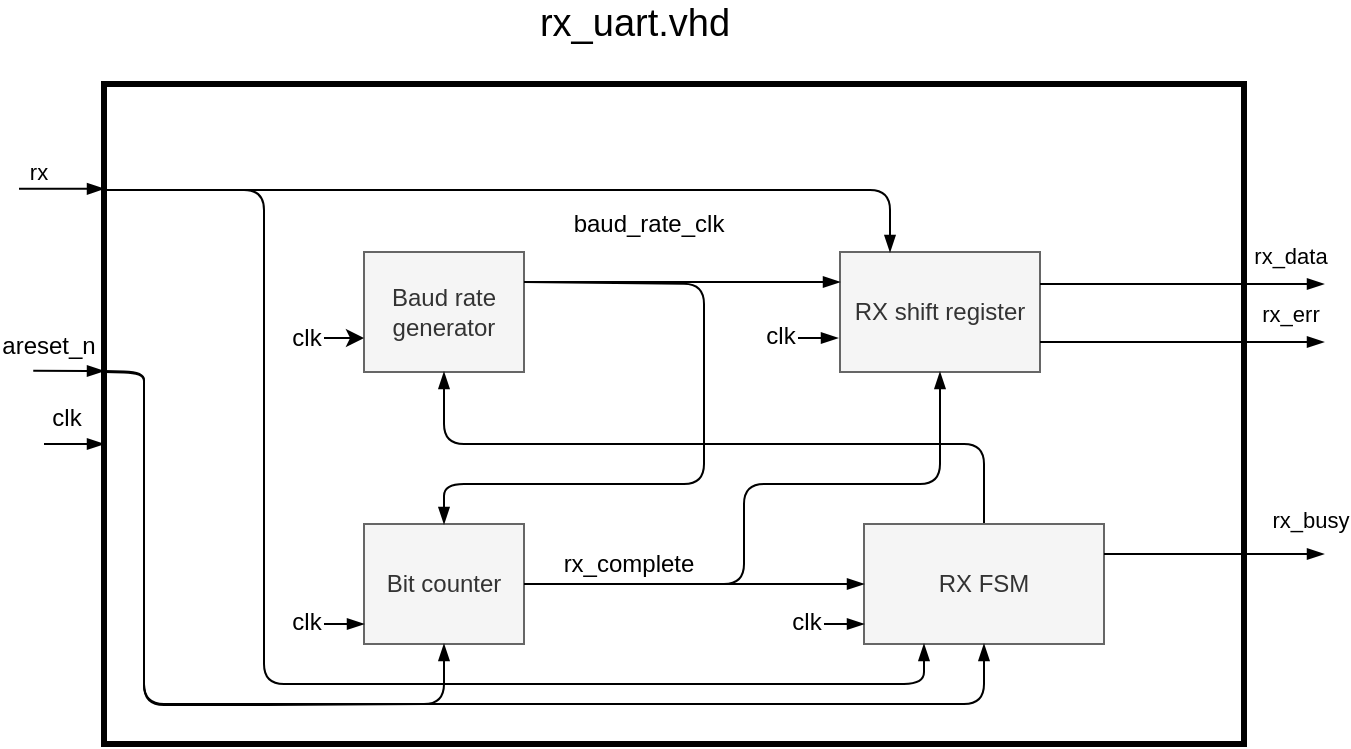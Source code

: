 <mxfile scale="2" border="0">
    <diagram id="yUE5iZ8mLl_cM_Y-DyXM" name="Page-1">
        <mxGraphModel dx="1649" dy="687" grid="1" gridSize="10" guides="1" tooltips="1" connect="1" arrows="1" fold="1" page="1" pageScale="1" pageWidth="827" pageHeight="1169" math="0" shadow="0">
            <root>
                <mxCell id="0"/>
                <mxCell id="1" parent="0"/>
                <mxCell id="11" value="" style="rounded=0;whiteSpace=wrap;html=1;gradientColor=none;fillColor=none;strokeWidth=3;" parent="1" vertex="1">
                    <mxGeometry x="160" y="130" width="570" height="330" as="geometry"/>
                </mxCell>
                <mxCell id="3" value="Baud rate &lt;br&gt;generator" style="rounded=0;whiteSpace=wrap;html=1;fillColor=#f5f5f5;fontColor=#333333;strokeColor=#666666;" parent="1" vertex="1">
                    <mxGeometry x="290" y="214" width="80" height="60" as="geometry"/>
                </mxCell>
                <mxCell id="4" value="Bit counter" style="rounded=0;whiteSpace=wrap;html=1;fillColor=#f5f5f5;fontColor=#333333;strokeColor=#666666;" parent="1" vertex="1">
                    <mxGeometry x="290" y="350" width="80" height="60" as="geometry"/>
                </mxCell>
                <mxCell id="5" value="RX shift register" style="rounded=0;whiteSpace=wrap;html=1;fillColor=#f5f5f5;fontColor=#333333;strokeColor=#666666;" parent="1" vertex="1">
                    <mxGeometry x="528" y="214" width="100" height="60" as="geometry"/>
                </mxCell>
                <mxCell id="10" style="edgeStyle=none;html=1;exitX=0.5;exitY=0;exitDx=0;exitDy=0;entryX=0.5;entryY=1;entryDx=0;entryDy=0;endArrow=blockThin;endFill=1;" parent="1" source="6" target="3" edge="1">
                    <mxGeometry relative="1" as="geometry">
                        <Array as="points">
                            <mxPoint x="600" y="310"/>
                            <mxPoint x="480" y="310"/>
                            <mxPoint x="330" y="310"/>
                        </Array>
                    </mxGeometry>
                </mxCell>
                <mxCell id="6" value="RX FSM" style="rounded=0;whiteSpace=wrap;html=1;fillColor=#f5f5f5;fontColor=#333333;strokeColor=#666666;" parent="1" vertex="1">
                    <mxGeometry x="540" y="350" width="120" height="60" as="geometry"/>
                </mxCell>
                <mxCell id="37" value="" style="endArrow=blockThin;html=1;rounded=0;strokeColor=default;strokeWidth=1;entryX=0;entryY=0.5;entryDx=0;entryDy=0;exitX=1;exitY=0.5;exitDx=0;exitDy=0;endFill=1;" parent="1" source="4" target="6" edge="1">
                    <mxGeometry width="50" height="50" relative="1" as="geometry">
                        <mxPoint x="660" y="260" as="sourcePoint"/>
                        <mxPoint x="710" y="210" as="targetPoint"/>
                    </mxGeometry>
                </mxCell>
                <mxCell id="38" value="&lt;font style=&quot;font-size: 12px&quot;&gt;rx_complete&lt;/font&gt;" style="edgeLabel;html=1;align=center;verticalAlign=middle;resizable=0;points=[];" parent="37" vertex="1" connectable="0">
                    <mxGeometry x="0.32" y="1" relative="1" as="geometry">
                        <mxPoint x="-60" y="-9" as="offset"/>
                    </mxGeometry>
                </mxCell>
                <mxCell id="41" value="&lt;font style=&quot;font-size: 19px&quot;&gt;rx_uart.vhd&lt;/font&gt;" style="text;html=1;resizable=0;autosize=1;align=center;verticalAlign=middle;points=[];fillColor=none;strokeColor=none;rounded=0;" parent="1" vertex="1">
                    <mxGeometry x="370" y="90" width="110" height="20" as="geometry"/>
                </mxCell>
                <mxCell id="44" style="edgeStyle=none;html=1;entryX=1;entryY=0.25;entryDx=0;entryDy=0;endArrow=none;endFill=0;startArrow=blockThin;startFill=1;" parent="1" target="6" edge="1">
                    <mxGeometry relative="1" as="geometry">
                        <mxPoint x="770" y="365" as="sourcePoint"/>
                        <mxPoint x="510" y="420" as="targetPoint"/>
                        <Array as="points">
                            <mxPoint x="740" y="365"/>
                            <mxPoint x="720" y="365"/>
                            <mxPoint x="700" y="365"/>
                        </Array>
                    </mxGeometry>
                </mxCell>
                <mxCell id="100" value="rx_busy" style="edgeLabel;html=1;align=center;verticalAlign=middle;resizable=0;points=[];" parent="44" vertex="1" connectable="0">
                    <mxGeometry x="-0.698" relative="1" as="geometry">
                        <mxPoint x="9" y="-17" as="offset"/>
                    </mxGeometry>
                </mxCell>
                <mxCell id="49" value="" style="endArrow=blockThin;html=1;rounded=1;fontSize=12;strokeColor=default;strokeWidth=1;entryX=-0.003;entryY=0.394;entryDx=0;entryDy=0;entryPerimeter=0;endFill=1;" parent="1" edge="1">
                    <mxGeometry width="50" height="50" relative="1" as="geometry">
                        <mxPoint x="124.633" y="273.41" as="sourcePoint"/>
                        <mxPoint x="160" y="273.55" as="targetPoint"/>
                    </mxGeometry>
                </mxCell>
                <mxCell id="50" value="areset_n" style="edgeLabel;html=1;align=center;verticalAlign=middle;resizable=0;points=[];fontSize=12;" parent="49" vertex="1" connectable="0">
                    <mxGeometry x="-0.56" y="3" relative="1" as="geometry">
                        <mxPoint x="-1" y="-10" as="offset"/>
                    </mxGeometry>
                </mxCell>
                <mxCell id="59" style="edgeStyle=none;rounded=1;html=1;exitX=1;exitY=0.25;exitDx=0;exitDy=0;entryX=0;entryY=0.25;entryDx=0;entryDy=0;fontSize=12;endArrow=blockThin;endFill=1;strokeColor=default;strokeWidth=1;" parent="1" source="3" target="5" edge="1">
                    <mxGeometry relative="1" as="geometry">
                        <Array as="points"/>
                        <mxPoint x="507" y="237.38" as="sourcePoint"/>
                    </mxGeometry>
                </mxCell>
                <mxCell id="67" style="edgeStyle=none;rounded=1;html=1;entryX=0.5;entryY=0;entryDx=0;entryDy=0;fontSize=10;endArrow=blockThin;endFill=1;strokeColor=default;strokeWidth=1;exitX=1;exitY=0.25;exitDx=0;exitDy=0;" parent="1" source="3" target="4" edge="1">
                    <mxGeometry relative="1" as="geometry">
                        <mxPoint x="520" y="237" as="sourcePoint"/>
                        <Array as="points">
                            <mxPoint x="460" y="230"/>
                            <mxPoint x="460" y="330"/>
                            <mxPoint x="330" y="330"/>
                        </Array>
                    </mxGeometry>
                </mxCell>
                <mxCell id="69" value="&lt;font style=&quot;font-size: 12px&quot;&gt;baud_rate_clk&lt;/font&gt;" style="edgeLabel;html=1;align=center;verticalAlign=middle;resizable=0;points=[];fontSize=10;" parent="67" vertex="1" connectable="0">
                    <mxGeometry x="-0.667" y="1" relative="1" as="geometry">
                        <mxPoint x="5" y="-29" as="offset"/>
                    </mxGeometry>
                </mxCell>
                <mxCell id="73" value="" style="endArrow=classic;html=1;rounded=1;fontSize=10;strokeColor=default;strokeWidth=1;entryX=0;entryY=0.5;entryDx=0;entryDy=0;" parent="1" edge="1">
                    <mxGeometry width="50" height="50" relative="1" as="geometry">
                        <mxPoint x="270" y="257.06" as="sourcePoint"/>
                        <mxPoint x="290" y="257.0" as="targetPoint"/>
                    </mxGeometry>
                </mxCell>
                <mxCell id="74" value="&lt;font style=&quot;font-size: 12px&quot;&gt;clk&lt;/font&gt;" style="edgeLabel;html=1;align=center;verticalAlign=middle;resizable=0;points=[];fontSize=10;" parent="73" vertex="1" connectable="0">
                    <mxGeometry x="-0.57" y="1" relative="1" as="geometry">
                        <mxPoint x="-14" y="1" as="offset"/>
                    </mxGeometry>
                </mxCell>
                <mxCell id="75" value="" style="endArrow=blockThin;html=1;rounded=1;fontSize=10;strokeColor=default;strokeWidth=1;entryX=0;entryY=0.5;entryDx=0;entryDy=0;endFill=1;" parent="1" edge="1">
                    <mxGeometry width="50" height="50" relative="1" as="geometry">
                        <mxPoint x="270" y="400.06" as="sourcePoint"/>
                        <mxPoint x="290" y="400.0" as="targetPoint"/>
                    </mxGeometry>
                </mxCell>
                <mxCell id="76" value="&lt;font style=&quot;font-size: 12px&quot;&gt;clk&lt;/font&gt;" style="edgeLabel;html=1;align=center;verticalAlign=middle;resizable=0;points=[];fontSize=10;" parent="75" vertex="1" connectable="0">
                    <mxGeometry x="-0.57" y="1" relative="1" as="geometry">
                        <mxPoint x="-14" as="offset"/>
                    </mxGeometry>
                </mxCell>
                <mxCell id="77" value="" style="endArrow=blockThin;html=1;rounded=1;fontSize=10;strokeColor=default;strokeWidth=1;entryX=0;entryY=0.5;entryDx=0;entryDy=0;endFill=1;" parent="1" edge="1">
                    <mxGeometry width="50" height="50" relative="1" as="geometry">
                        <mxPoint x="520" y="400.06" as="sourcePoint"/>
                        <mxPoint x="540" y="400.0" as="targetPoint"/>
                    </mxGeometry>
                </mxCell>
                <mxCell id="78" value="&lt;font style=&quot;font-size: 12px&quot;&gt;clk&lt;/font&gt;" style="edgeLabel;html=1;align=center;verticalAlign=middle;resizable=0;points=[];fontSize=10;" parent="77" vertex="1" connectable="0">
                    <mxGeometry x="-0.57" y="1" relative="1" as="geometry">
                        <mxPoint x="-14" as="offset"/>
                    </mxGeometry>
                </mxCell>
                <mxCell id="79" value="" style="endArrow=blockThin;html=1;rounded=1;fontSize=10;strokeColor=default;strokeWidth=1;entryX=0;entryY=0.5;entryDx=0;entryDy=0;endFill=1;" parent="1" edge="1">
                    <mxGeometry width="50" height="50" relative="1" as="geometry">
                        <mxPoint x="507" y="257.06" as="sourcePoint"/>
                        <mxPoint x="527" y="257.0" as="targetPoint"/>
                    </mxGeometry>
                </mxCell>
                <mxCell id="80" value="&lt;font style=&quot;font-size: 12px&quot;&gt;clk&lt;/font&gt;" style="edgeLabel;html=1;align=center;verticalAlign=middle;resizable=0;points=[];fontSize=10;" parent="79" vertex="1" connectable="0">
                    <mxGeometry x="-0.57" y="1" relative="1" as="geometry">
                        <mxPoint x="-14" as="offset"/>
                    </mxGeometry>
                </mxCell>
                <mxCell id="81" value="" style="endArrow=blockThin;html=1;rounded=1;fontSize=10;strokeColor=default;strokeWidth=1;entryX=0;entryY=0.5;entryDx=0;entryDy=0;endFill=1;" parent="1" edge="1">
                    <mxGeometry width="50" height="50" relative="1" as="geometry">
                        <mxPoint x="130" y="310" as="sourcePoint"/>
                        <mxPoint x="160" y="310" as="targetPoint"/>
                    </mxGeometry>
                </mxCell>
                <mxCell id="82" value="&lt;font style=&quot;font-size: 12px&quot;&gt;clk&lt;/font&gt;" style="edgeLabel;html=1;align=center;verticalAlign=middle;resizable=0;points=[];fontSize=10;" parent="81" vertex="1" connectable="0">
                    <mxGeometry x="-0.57" y="1" relative="1" as="geometry">
                        <mxPoint x="4" y="-12" as="offset"/>
                    </mxGeometry>
                </mxCell>
                <mxCell id="94" style="edgeStyle=none;html=1;entryX=1;entryY=0.75;entryDx=0;entryDy=0;endArrow=none;endFill=0;startArrow=blockThin;startFill=1;" parent="1" target="5" edge="1">
                    <mxGeometry relative="1" as="geometry">
                        <mxPoint x="770" y="259" as="sourcePoint"/>
                        <mxPoint x="510" y="420" as="targetPoint"/>
                        <Array as="points">
                            <mxPoint x="720" y="259"/>
                            <mxPoint x="700" y="259"/>
                        </Array>
                    </mxGeometry>
                </mxCell>
                <mxCell id="97" value="rx_err" style="edgeLabel;html=1;align=center;verticalAlign=middle;resizable=0;points=[];" parent="94" vertex="1" connectable="0">
                    <mxGeometry x="-0.947" y="1" relative="1" as="geometry">
                        <mxPoint x="-13" y="-15" as="offset"/>
                    </mxGeometry>
                </mxCell>
                <mxCell id="110" value="" style="endArrow=none;html=1;rounded=1;strokeColor=default;strokeWidth=1;endFill=0;startArrow=blockThin;startFill=1;exitX=0.25;exitY=0;exitDx=0;exitDy=0;" parent="1" source="5" edge="1">
                    <mxGeometry x="-1" y="10" width="50" height="50" relative="1" as="geometry">
                        <mxPoint x="810" y="180" as="sourcePoint"/>
                        <mxPoint x="160" y="183" as="targetPoint"/>
                        <Array as="points">
                            <mxPoint x="553" y="183"/>
                        </Array>
                        <mxPoint as="offset"/>
                    </mxGeometry>
                </mxCell>
                <mxCell id="113" style="edgeStyle=none;rounded=1;html=1;exitX=0;exitY=0.105;exitDx=0;exitDy=0;entryX=0;entryY=0.25;entryDx=0;entryDy=0;fontSize=12;endArrow=blockThin;endFill=1;strokeColor=default;strokeWidth=1;exitPerimeter=0;" parent="1" edge="1">
                    <mxGeometry relative="1" as="geometry">
                        <mxPoint x="117.51" y="182.35" as="sourcePoint"/>
                        <mxPoint x="160" y="182.43" as="targetPoint"/>
                    </mxGeometry>
                </mxCell>
                <mxCell id="114" value="rx" style="edgeLabel;html=1;align=center;verticalAlign=middle;resizable=0;points=[];" parent="113" vertex="1" connectable="0">
                    <mxGeometry x="-0.585" relative="1" as="geometry">
                        <mxPoint y="-9" as="offset"/>
                    </mxGeometry>
                </mxCell>
                <mxCell id="115" value="" style="endArrow=none;html=1;rounded=1;strokeColor=default;strokeWidth=1;endFill=0;startArrow=blockThin;startFill=1;exitX=0.25;exitY=1;exitDx=0;exitDy=0;" parent="1" source="6" edge="1">
                    <mxGeometry x="-1" y="10" width="50" height="50" relative="1" as="geometry">
                        <mxPoint x="615" y="222" as="sourcePoint"/>
                        <mxPoint x="160" y="183" as="targetPoint"/>
                        <Array as="points">
                            <mxPoint x="570" y="430"/>
                            <mxPoint x="400" y="430"/>
                            <mxPoint x="240" y="430"/>
                            <mxPoint x="240" y="310"/>
                            <mxPoint x="240" y="240"/>
                            <mxPoint x="240" y="183"/>
                        </Array>
                        <mxPoint as="offset"/>
                    </mxGeometry>
                </mxCell>
                <mxCell id="117" value="" style="endArrow=none;html=1;rounded=1;strokeColor=default;strokeWidth=1;endFill=0;startArrow=blockThin;startFill=1;exitX=0.5;exitY=1;exitDx=0;exitDy=0;entryX=0;entryY=0.435;entryDx=0;entryDy=0;entryPerimeter=0;" parent="1" source="6" target="11" edge="1">
                    <mxGeometry x="-1" y="10" width="50" height="50" relative="1" as="geometry">
                        <mxPoint x="580" y="420" as="sourcePoint"/>
                        <mxPoint x="232.49" y="193.25" as="targetPoint"/>
                        <Array as="points">
                            <mxPoint x="600" y="440"/>
                            <mxPoint x="410" y="440"/>
                            <mxPoint x="250" y="440"/>
                            <mxPoint x="180" y="440"/>
                            <mxPoint x="180" y="360"/>
                            <mxPoint x="180" y="320"/>
                            <mxPoint x="180" y="290"/>
                            <mxPoint x="180" y="274"/>
                        </Array>
                        <mxPoint as="offset"/>
                    </mxGeometry>
                </mxCell>
                <mxCell id="132" value="" style="endArrow=blockThin;html=1;rounded=1;strokeColor=default;strokeWidth=1;entryX=0.5;entryY=1;entryDx=0;entryDy=0;endFill=1;" parent="1" target="5" edge="1">
                    <mxGeometry width="50" height="50" relative="1" as="geometry">
                        <mxPoint x="370" y="380" as="sourcePoint"/>
                        <mxPoint x="550" y="390" as="targetPoint"/>
                        <Array as="points">
                            <mxPoint x="480" y="380"/>
                            <mxPoint x="480" y="330"/>
                            <mxPoint x="578" y="330"/>
                        </Array>
                    </mxGeometry>
                </mxCell>
                <mxCell id="137" style="edgeStyle=none;html=1;entryX=1;entryY=0.75;entryDx=0;entryDy=0;endArrow=none;endFill=0;startArrow=blockThin;startFill=1;" parent="1" edge="1">
                    <mxGeometry relative="1" as="geometry">
                        <mxPoint x="770" y="230" as="sourcePoint"/>
                        <mxPoint x="628.0" y="230" as="targetPoint"/>
                        <Array as="points">
                            <mxPoint x="720" y="230"/>
                            <mxPoint x="700" y="230"/>
                        </Array>
                    </mxGeometry>
                </mxCell>
                <mxCell id="138" value="rx_data" style="edgeLabel;html=1;align=center;verticalAlign=middle;resizable=0;points=[];" parent="137" vertex="1" connectable="0">
                    <mxGeometry x="-0.947" y="1" relative="1" as="geometry">
                        <mxPoint x="-13" y="-15" as="offset"/>
                    </mxGeometry>
                </mxCell>
                <mxCell id="139" value="" style="endArrow=none;html=1;rounded=1;strokeColor=default;strokeWidth=1;endFill=0;startArrow=blockThin;startFill=1;exitX=0.5;exitY=1;exitDx=0;exitDy=0;entryX=0;entryY=0.435;entryDx=0;entryDy=0;entryPerimeter=0;" edge="1" parent="1" source="4">
                    <mxGeometry x="-1" y="10" width="50" height="50" relative="1" as="geometry">
                        <mxPoint x="600" y="410.45" as="sourcePoint"/>
                        <mxPoint x="160" y="274.0" as="targetPoint"/>
                        <Array as="points">
                            <mxPoint x="330" y="440"/>
                            <mxPoint x="250" y="440.45"/>
                            <mxPoint x="180" y="440.45"/>
                            <mxPoint x="180" y="360.45"/>
                            <mxPoint x="180" y="320.45"/>
                            <mxPoint x="180" y="290.45"/>
                            <mxPoint x="180" y="274.45"/>
                        </Array>
                        <mxPoint as="offset"/>
                    </mxGeometry>
                </mxCell>
            </root>
        </mxGraphModel>
    </diagram>
</mxfile>